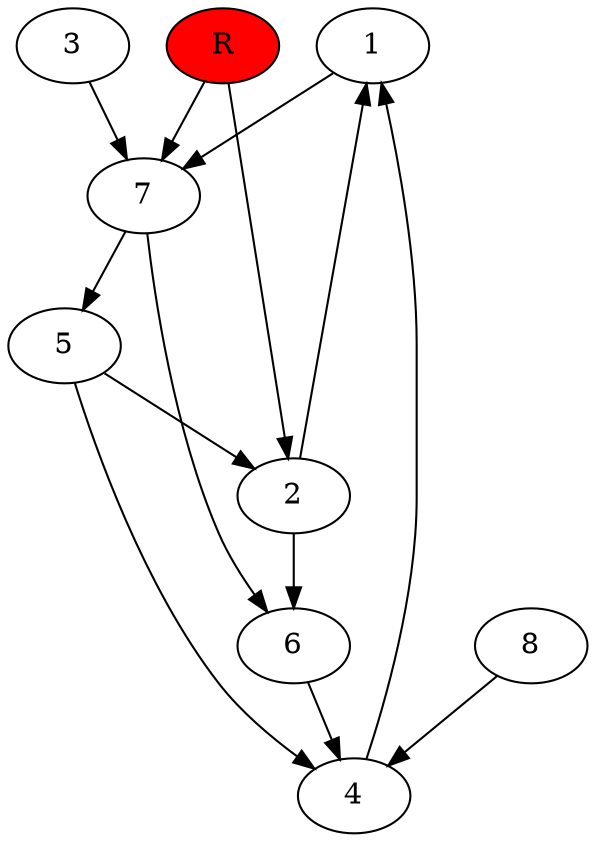 digraph prb19906 {
	1
	2
	3
	4
	5
	6
	7
	8
	R [fillcolor="#ff0000" style=filled]
	1 -> 7
	2 -> 1
	2 -> 6
	3 -> 7
	4 -> 1
	5 -> 2
	5 -> 4
	6 -> 4
	7 -> 5
	7 -> 6
	8 -> 4
	R -> 2
	R -> 7
}
